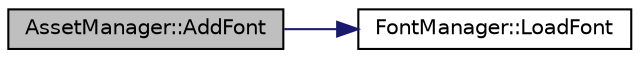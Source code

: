 digraph "AssetManager::AddFont"
{
  edge [fontname="Helvetica",fontsize="10",labelfontname="Helvetica",labelfontsize="10"];
  node [fontname="Helvetica",fontsize="10",shape=record];
  rankdir="LR";
  Node1 [label="AssetManager::AddFont",height=0.2,width=0.4,color="black", fillcolor="grey75", style="filled", fontcolor="black"];
  Node1 -> Node2 [color="midnightblue",fontsize="10",style="solid",fontname="Helvetica"];
  Node2 [label="FontManager::LoadFont",height=0.2,width=0.4,color="black", fillcolor="white", style="filled",URL="$class_font_manager.html#af7ac96454f2a8b1d0c206059c5d96ab5"];
}
